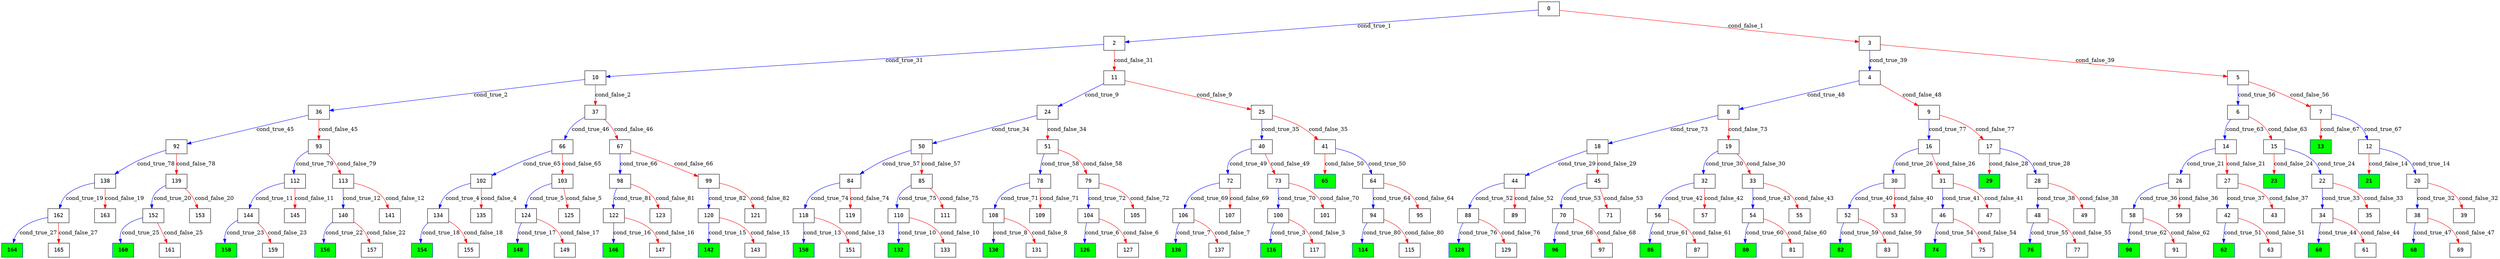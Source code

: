 digraph ExecutionTree {
	node [color=black fontname=Courier height=.5 shape=record]
	96 [color=blue, fillcolor=green, style=filled, fontcolor=black, fontname="Courier-Bold"]
	90 [color=blue, fillcolor=green, style=filled, fontcolor=black, fontname="Courier-Bold"]
	86 [color=blue, fillcolor=green, style=filled, fontcolor=black, fontname="Courier-Bold"]
	82 [color=blue, fillcolor=green, style=filled, fontcolor=black, fontname="Courier-Bold"]
	80 [color=blue, fillcolor=green, style=filled, fontcolor=black, fontname="Courier-Bold"]
	76 [color=blue, fillcolor=green, style=filled, fontcolor=black, fontname="Courier-Bold"]
	74 [color=blue, fillcolor=green, style=filled, fontcolor=black, fontname="Courier-Bold"]
	68 [color=blue, fillcolor=green, style=filled, fontcolor=black, fontname="Courier-Bold"]
	65 [color=blue, fillcolor=green, style=filled, fontcolor=black, fontname="Courier-Bold"]
	62 [color=blue, fillcolor=green, style=filled, fontcolor=black, fontname="Courier-Bold"]
	60 [color=blue, fillcolor=green, style=filled, fontcolor=black, fontname="Courier-Bold"]
	29 [color=blue, fillcolor=green, style=filled, fontcolor=black, fontname="Courier-Bold"]
	23 [color=blue, fillcolor=green, style=filled, fontcolor=black, fontname="Courier-Bold"]
	21 [color=blue, fillcolor=green, style=filled, fontcolor=black, fontname="Courier-Bold"]
	164 [color=blue, fillcolor=green, style=filled, fontcolor=black, fontname="Courier-Bold"]
	160 [color=blue, fillcolor=green, style=filled, fontcolor=black, fontname="Courier-Bold"]
	158 [color=blue, fillcolor=green, style=filled, fontcolor=black, fontname="Courier-Bold"]
	156 [color=blue, fillcolor=green, style=filled, fontcolor=black, fontname="Courier-Bold"]
	154 [color=blue, fillcolor=green, style=filled, fontcolor=black, fontname="Courier-Bold"]
	150 [color=blue, fillcolor=green, style=filled, fontcolor=black, fontname="Courier-Bold"]
	148 [color=blue, fillcolor=green, style=filled, fontcolor=black, fontname="Courier-Bold"]
	146 [color=blue, fillcolor=green, style=filled, fontcolor=black, fontname="Courier-Bold"]
	142 [color=blue, fillcolor=green, style=filled, fontcolor=black, fontname="Courier-Bold"]
	136 [color=blue, fillcolor=green, style=filled, fontcolor=black, fontname="Courier-Bold"]
	132 [color=blue, fillcolor=green, style=filled, fontcolor=black, fontname="Courier-Bold"]
	130 [color=blue, fillcolor=green, style=filled, fontcolor=black, fontname="Courier-Bold"]
	13 [color=blue, fillcolor=green, style=filled, fontcolor=black, fontname="Courier-Bold"]
	128 [color=blue, fillcolor=green, style=filled, fontcolor=black, fontname="Courier-Bold"]
	126 [color=blue, fillcolor=green, style=filled, fontcolor=black, fontname="Courier-Bold"]
	116 [color=blue, fillcolor=green, style=filled, fontcolor=black, fontname="Courier-Bold"]
	114 [color=blue, fillcolor=green, style=filled, fontcolor=black, fontname="Courier-Bold"]
	0 -> 2 [label=cond_true_1 color=blue]
	0 -> 3 [label=cond_false_1 color=red]
	2 -> 10 [label=cond_true_31 color=blue]
	2 -> 11 [label=cond_false_31 color=red]
	3 -> 4 [label=cond_true_39 color=blue]
	3 -> 5 [label=cond_false_39 color=red]
	10 -> 36 [label=cond_true_2 color=blue]
	10 -> 37 [label=cond_false_2 color=red]
	36 -> 92 [label=cond_true_45 color=blue]
	36 -> 93 [label=cond_false_45 color=red]
	37 -> 66 [label=cond_true_46 color=blue]
	37 -> 67 [label=cond_false_46 color=red]
	100 -> 116 [label=cond_true_3 color=blue]
	100 -> 117 [label=cond_false_3 color=red]
	102 -> 134 [label=cond_true_4 color=blue]
	102 -> 135 [label=cond_false_4 color=red]
	134 -> 154 [label=cond_true_18 color=blue]
	134 -> 155 [label=cond_false_18 color=red]
	103 -> 124 [label=cond_true_5 color=blue]
	103 -> 125 [label=cond_false_5 color=red]
	124 -> 148 [label=cond_true_17 color=blue]
	124 -> 149 [label=cond_false_17 color=red]
	104 -> 126 [label=cond_true_6 color=blue]
	104 -> 127 [label=cond_false_6 color=red]
	106 -> 136 [label=cond_true_7 color=blue]
	106 -> 137 [label=cond_false_7 color=red]
	108 -> 130 [label=cond_true_8 color=blue]
	108 -> 131 [label=cond_false_8 color=red]
	11 -> 24 [label=cond_true_9 color=blue]
	11 -> 25 [label=cond_false_9 color=red]
	24 -> 50 [label=cond_true_34 color=blue]
	24 -> 51 [label=cond_false_34 color=red]
	25 -> 40 [label=cond_true_35 color=blue]
	25 -> 41 [label=cond_false_35 color=red]
	110 -> 132 [label=cond_true_10 color=blue]
	110 -> 133 [label=cond_false_10 color=red]
	112 -> 144 [label=cond_true_11 color=blue]
	112 -> 145 [label=cond_false_11 color=red]
	144 -> 158 [label=cond_true_23 color=blue]
	144 -> 159 [label=cond_false_23 color=red]
	113 -> 140 [label=cond_true_12 color=blue]
	113 -> 141 [label=cond_false_12 color=red]
	140 -> 156 [label=cond_true_22 color=blue]
	140 -> 157 [label=cond_false_22 color=red]
	118 -> 150 [label=cond_true_13 color=blue]
	118 -> 151 [label=cond_false_13 color=red]
	12 -> 20 [label=cond_true_14 color=blue]
	12 -> 21 [label=cond_false_14 color=red]
	20 -> 38 [label=cond_true_32 color=blue]
	20 -> 39 [label=cond_false_32 color=red]
	120 -> 142 [label=cond_true_15 color=blue]
	120 -> 143 [label=cond_false_15 color=red]
	122 -> 146 [label=cond_true_16 color=blue]
	122 -> 147 [label=cond_false_16 color=red]
	138 -> 162 [label=cond_true_19 color=blue]
	138 -> 163 [label=cond_false_19 color=red]
	162 -> 164 [label=cond_true_27 color=blue]
	162 -> 165 [label=cond_false_27 color=red]
	139 -> 152 [label=cond_true_20 color=blue]
	139 -> 153 [label=cond_false_20 color=red]
	152 -> 160 [label=cond_true_25 color=blue]
	152 -> 161 [label=cond_false_25 color=red]
	14 -> 26 [label=cond_true_21 color=blue]
	14 -> 27 [label=cond_false_21 color=red]
	26 -> 58 [label=cond_true_36 color=blue]
	26 -> 59 [label=cond_false_36 color=red]
	27 -> 42 [label=cond_true_37 color=blue]
	27 -> 43 [label=cond_false_37 color=red]
	15 -> 22 [label=cond_true_24 color=blue]
	15 -> 23 [label=cond_false_24 color=red]
	22 -> 34 [label=cond_true_33 color=blue]
	22 -> 35 [label=cond_false_33 color=red]
	16 -> 30 [label=cond_true_26 color=blue]
	16 -> 31 [label=cond_false_26 color=red]
	30 -> 52 [label=cond_true_40 color=blue]
	30 -> 53 [label=cond_false_40 color=red]
	31 -> 46 [label=cond_true_41 color=blue]
	31 -> 47 [label=cond_false_41 color=red]
	17 -> 28 [label=cond_true_28 color=blue]
	17 -> 29 [label=cond_false_28 color=red]
	28 -> 48 [label=cond_true_38 color=blue]
	28 -> 49 [label=cond_false_38 color=red]
	18 -> 44 [label=cond_true_29 color=blue]
	18 -> 45 [label=cond_false_29 color=red]
	44 -> 88 [label=cond_true_52 color=blue]
	44 -> 89 [label=cond_false_52 color=red]
	45 -> 70 [label=cond_true_53 color=blue]
	45 -> 71 [label=cond_false_53 color=red]
	19 -> 32 [label=cond_true_30 color=blue]
	19 -> 33 [label=cond_false_30 color=red]
	32 -> 56 [label=cond_true_42 color=blue]
	32 -> 57 [label=cond_false_42 color=red]
	33 -> 54 [label=cond_true_43 color=blue]
	33 -> 55 [label=cond_false_43 color=red]
	38 -> 68 [label=cond_true_47 color=blue]
	38 -> 69 [label=cond_false_47 color=red]
	34 -> 60 [label=cond_true_44 color=blue]
	34 -> 61 [label=cond_false_44 color=red]
	50 -> 84 [label=cond_true_57 color=blue]
	50 -> 85 [label=cond_false_57 color=red]
	51 -> 78 [label=cond_true_58 color=blue]
	51 -> 79 [label=cond_false_58 color=red]
	40 -> 72 [label=cond_true_49 color=blue]
	40 -> 73 [label=cond_false_49 color=red]
	41 -> 64 [label=cond_true_50 color=blue]
	41 -> 65 [label=cond_false_50 color=red]
	58 -> 90 [label=cond_true_62 color=blue]
	58 -> 91 [label=cond_false_62 color=red]
	42 -> 62 [label=cond_true_51 color=blue]
	42 -> 63 [label=cond_false_51 color=red]
	48 -> 76 [label=cond_true_55 color=blue]
	48 -> 77 [label=cond_false_55 color=red]
	4 -> 8 [label=cond_true_48 color=blue]
	4 -> 9 [label=cond_false_48 color=red]
	5 -> 6 [label=cond_true_56 color=blue]
	5 -> 7 [label=cond_false_56 color=red]
	52 -> 82 [label=cond_true_59 color=blue]
	52 -> 83 [label=cond_false_59 color=red]
	46 -> 74 [label=cond_true_54 color=blue]
	46 -> 75 [label=cond_false_54 color=red]
	56 -> 86 [label=cond_true_61 color=blue]
	56 -> 87 [label=cond_false_61 color=red]
	54 -> 80 [label=cond_true_60 color=blue]
	54 -> 81 [label=cond_false_60 color=red]
	92 -> 138 [label=cond_true_78 color=blue]
	92 -> 139 [label=cond_false_78 color=red]
	93 -> 112 [label=cond_true_79 color=blue]
	93 -> 113 [label=cond_false_79 color=red]
	66 -> 102 [label=cond_true_65 color=blue]
	66 -> 103 [label=cond_false_65 color=red]
	67 -> 98 [label=cond_true_66 color=blue]
	67 -> 99 [label=cond_false_66 color=red]
	8 -> 18 [label=cond_true_73 color=blue]
	8 -> 19 [label=cond_false_73 color=red]
	9 -> 16 [label=cond_true_77 color=blue]
	9 -> 17 [label=cond_false_77 color=red]
	72 -> 106 [label=cond_true_69 color=blue]
	72 -> 107 [label=cond_false_69 color=red]
	73 -> 100 [label=cond_true_70 color=blue]
	73 -> 101 [label=cond_false_70 color=red]
	64 -> 94 [label=cond_true_64 color=blue]
	64 -> 95 [label=cond_false_64 color=red]
	88 -> 128 [label=cond_true_76 color=blue]
	88 -> 129 [label=cond_false_76 color=red]
	70 -> 96 [label=cond_true_68 color=blue]
	70 -> 97 [label=cond_false_68 color=red]
	6 -> 14 [label=cond_true_63 color=blue]
	6 -> 15 [label=cond_false_63 color=red]
	7 -> 12 [label=cond_true_67 color=blue]
	7 -> 13 [label=cond_false_67 color=red]
	84 -> 118 [label=cond_true_74 color=blue]
	84 -> 119 [label=cond_false_74 color=red]
	85 -> 110 [label=cond_true_75 color=blue]
	85 -> 111 [label=cond_false_75 color=red]
	78 -> 108 [label=cond_true_71 color=blue]
	78 -> 109 [label=cond_false_71 color=red]
	79 -> 104 [label=cond_true_72 color=blue]
	79 -> 105 [label=cond_false_72 color=red]
	94 -> 114 [label=cond_true_80 color=blue]
	94 -> 115 [label=cond_false_80 color=red]
	98 -> 122 [label=cond_true_81 color=blue]
	98 -> 123 [label=cond_false_81 color=red]
	99 -> 120 [label=cond_true_82 color=blue]
	99 -> 121 [label=cond_false_82 color=red]
}
